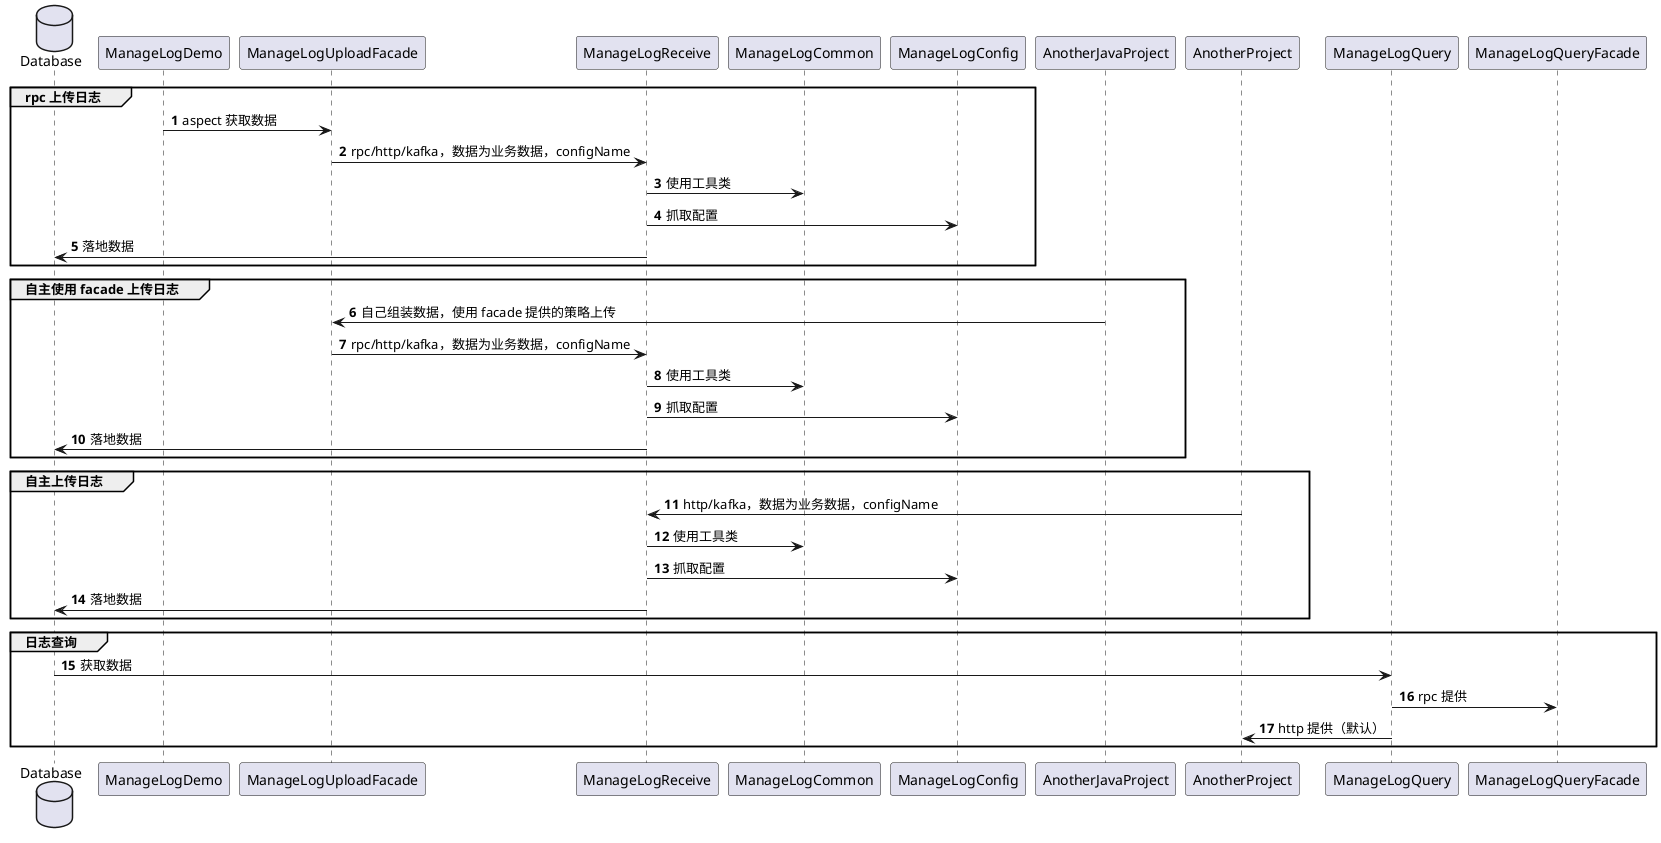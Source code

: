 @startuml
'https://plantuml.com/sequence-diagram
database Database as ManageLog
autonumber

group rpc 上传日志
ManageLogDemo -> ManageLogUploadFacade: aspect 获取数据
ManageLogUploadFacade -> ManageLogReceive: rpc/http/kafka，数据为业务数据，configName
ManageLogReceive -> ManageLogCommon: 使用工具类
ManageLogReceive -> ManageLogConfig: 抓取配置
ManageLogReceive -> ManageLog: 落地数据
end

group 自主使用 facade 上传日志
AnotherJavaProject -> ManageLogUploadFacade: 自己组装数据，使用 facade 提供的策略上传
ManageLogUploadFacade -> ManageLogReceive: rpc/http/kafka，数据为业务数据，configName
ManageLogReceive -> ManageLogCommon: 使用工具类
ManageLogReceive -> ManageLogConfig: 抓取配置
ManageLogReceive -> ManageLog: 落地数据
end

group 自主上传日志
AnotherProject -> ManageLogReceive: http/kafka，数据为业务数据，configName
ManageLogReceive -> ManageLogCommon: 使用工具类
ManageLogReceive -> ManageLogConfig: 抓取配置
ManageLogReceive -> ManageLog: 落地数据
end

group 日志查询
ManageLog -> ManageLogQuery: 获取数据
ManageLogQuery -> ManageLogQueryFacade: rpc 提供
ManageLogQuery -> AnotherProject: http 提供（默认）
end
@enduml